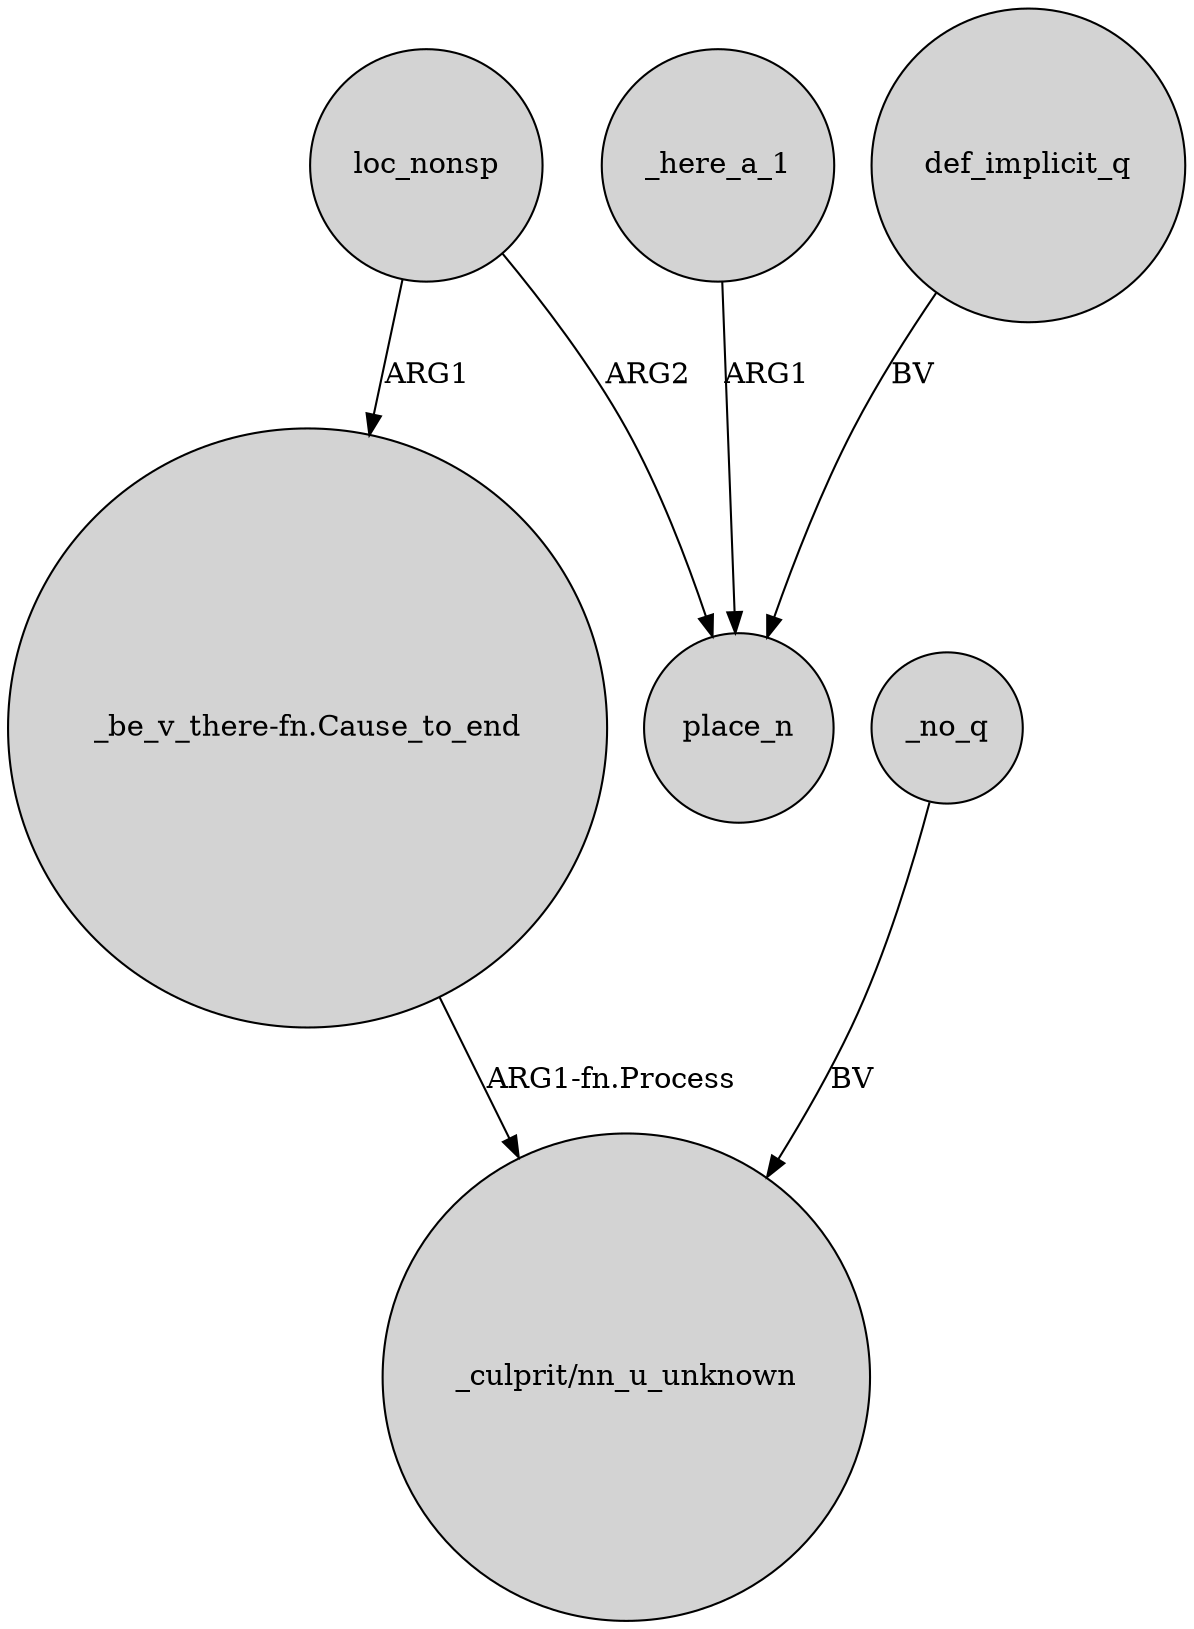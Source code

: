 digraph {
	node [shape=circle style=filled]
	loc_nonsp -> place_n [label=ARG2]
	"_be_v_there-fn.Cause_to_end" -> "_culprit/nn_u_unknown" [label="ARG1-fn.Process"]
	_here_a_1 -> place_n [label=ARG1]
	loc_nonsp -> "_be_v_there-fn.Cause_to_end" [label=ARG1]
	def_implicit_q -> place_n [label=BV]
	_no_q -> "_culprit/nn_u_unknown" [label=BV]
}
